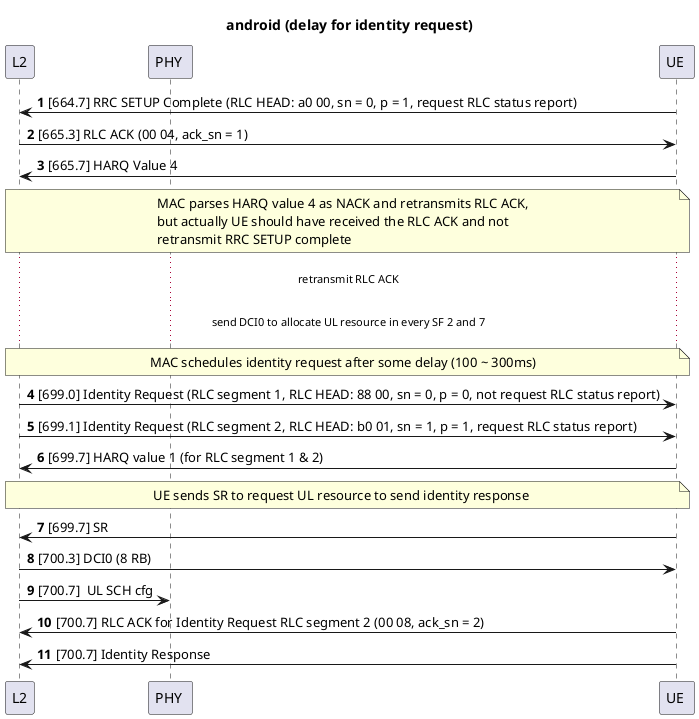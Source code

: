 @startuml
autonumber
title android (delay for identity request)

participant "L2" as l2
participant "PHY " as phy
participant "UE " as ue

ue -> l2 : [664.7] RRC SETUP Complete (RLC HEAD: a0 00, sn = 0, p = 1, request RLC status report)
l2 -> ue : [665.3] RLC ACK (00 04, ack_sn = 1)
ue -> l2 : [665.7] HARQ Value 4
note over l2, ue 
MAC parses HARQ value 4 as NACK and retransmits RLC ACK,
but actually UE should have received the RLC ACK and not 
retransmit RRC SETUP complete
end note

... retransmit RLC ACK ...

... send DCI0 to allocate UL resource in every SF 2 and 7 ...

note over l2, ue 
MAC schedules identity request after some delay (100 ~ 300ms)
end note

l2 -> ue : [699.0] Identity Request (RLC segment 1, RLC HEAD: 88 00, sn = 0, p = 0, not request RLC status report)
l2 -> ue : [699.1] Identity Request (RLC segment 2, RLC HEAD: b0 01, sn = 1, p = 1, request RLC status report)
ue -> l2 : [699.7] HARQ value 1 (for RLC segment 1 & 2)

note over l2, ue 
UE sends SR to request UL resource to send identity response 
end note

ue -> l2 : [699.7] SR
l2 -> ue : [700.3] DCI0 (8 RB)
l2 -> phy : [700.7]  UL SCH cfg 
ue -> l2 : [700.7] RLC ACK for Identity Request RLC segment 2 (00 08, ack_sn = 2)
ue -> l2 : [700.7] Identity Response

@enduml